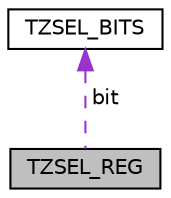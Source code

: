 digraph "TZSEL_REG"
{
  edge [fontname="Helvetica",fontsize="10",labelfontname="Helvetica",labelfontsize="10"];
  node [fontname="Helvetica",fontsize="10",shape=record];
  Node1 [label="TZSEL_REG",height=0.2,width=0.4,color="black", fillcolor="grey75", style="filled", fontcolor="black"];
  Node2 -> Node1 [dir="back",color="darkorchid3",fontsize="10",style="dashed",label=" bit" ];
  Node2 [label="TZSEL_BITS",height=0.2,width=0.4,color="black", fillcolor="white", style="filled",URL="$struct_t_z_s_e_l___b_i_t_s.html"];
}
